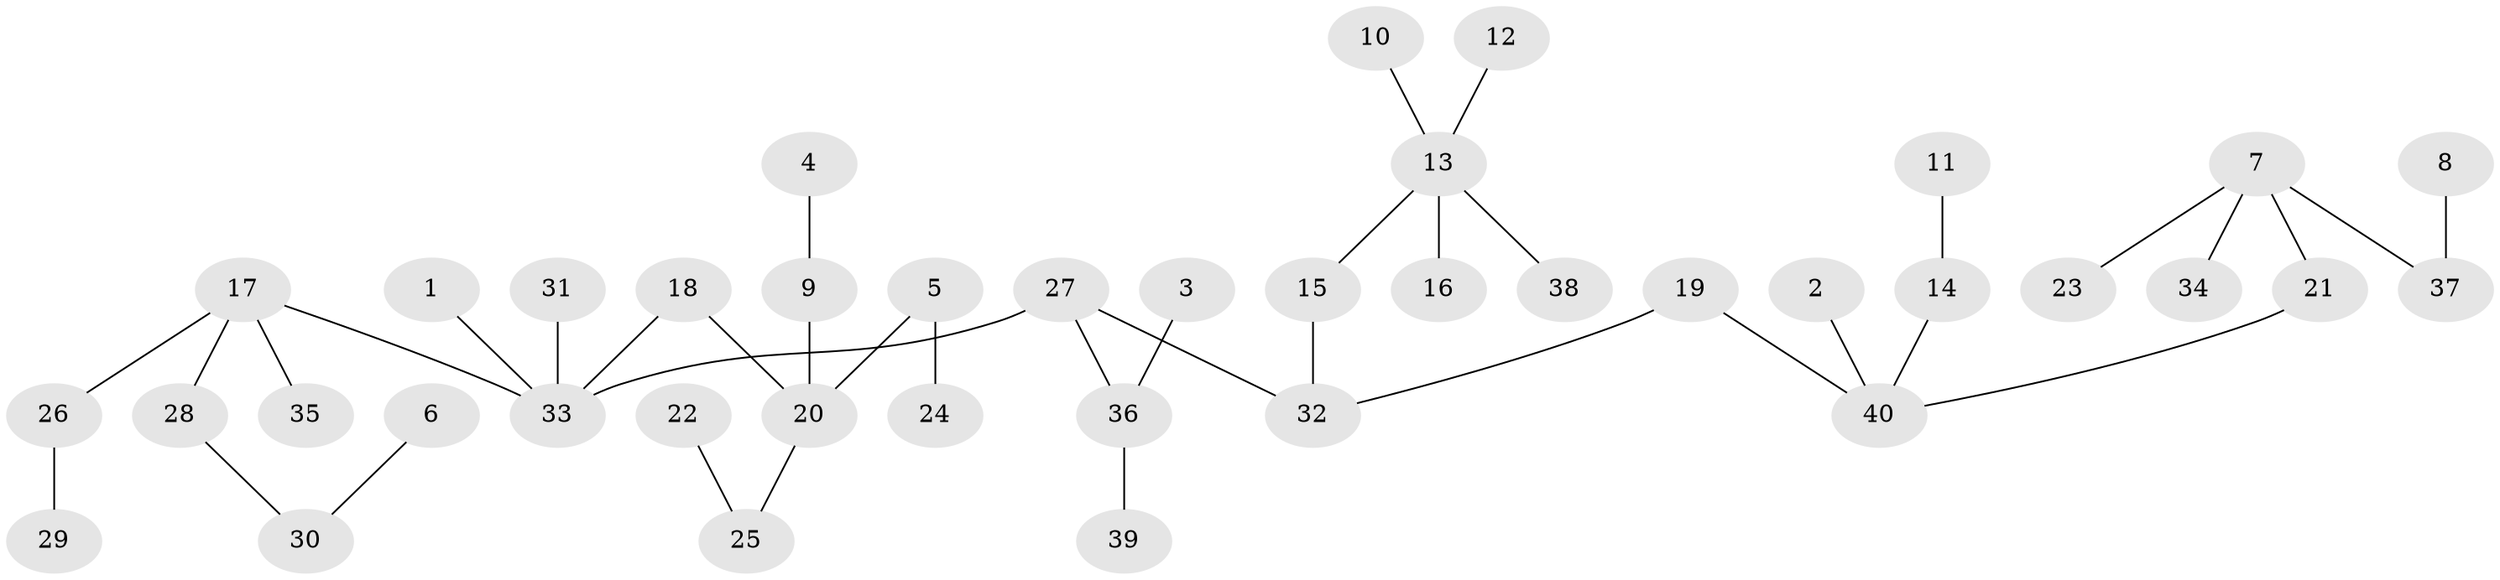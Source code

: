 // original degree distribution, {5: 0.03816793893129771, 2: 0.22137404580152673, 4: 0.08396946564885496, 3: 0.11450381679389313, 7: 0.015267175572519083, 1: 0.5190839694656488, 6: 0.007633587786259542}
// Generated by graph-tools (version 1.1) at 2025/37/03/04/25 23:37:23]
// undirected, 40 vertices, 39 edges
graph export_dot {
  node [color=gray90,style=filled];
  1;
  2;
  3;
  4;
  5;
  6;
  7;
  8;
  9;
  10;
  11;
  12;
  13;
  14;
  15;
  16;
  17;
  18;
  19;
  20;
  21;
  22;
  23;
  24;
  25;
  26;
  27;
  28;
  29;
  30;
  31;
  32;
  33;
  34;
  35;
  36;
  37;
  38;
  39;
  40;
  1 -- 33 [weight=1.0];
  2 -- 40 [weight=1.0];
  3 -- 36 [weight=1.0];
  4 -- 9 [weight=1.0];
  5 -- 20 [weight=1.0];
  5 -- 24 [weight=1.0];
  6 -- 30 [weight=1.0];
  7 -- 21 [weight=1.0];
  7 -- 23 [weight=1.0];
  7 -- 34 [weight=1.0];
  7 -- 37 [weight=1.0];
  8 -- 37 [weight=1.0];
  9 -- 20 [weight=1.0];
  10 -- 13 [weight=1.0];
  11 -- 14 [weight=1.0];
  12 -- 13 [weight=1.0];
  13 -- 15 [weight=1.0];
  13 -- 16 [weight=1.0];
  13 -- 38 [weight=1.0];
  14 -- 40 [weight=1.0];
  15 -- 32 [weight=1.0];
  17 -- 26 [weight=1.0];
  17 -- 28 [weight=1.0];
  17 -- 33 [weight=1.0];
  17 -- 35 [weight=1.0];
  18 -- 20 [weight=1.0];
  18 -- 33 [weight=1.0];
  19 -- 32 [weight=1.0];
  19 -- 40 [weight=1.0];
  20 -- 25 [weight=1.0];
  21 -- 40 [weight=1.0];
  22 -- 25 [weight=1.0];
  26 -- 29 [weight=1.0];
  27 -- 32 [weight=1.0];
  27 -- 33 [weight=1.0];
  27 -- 36 [weight=1.0];
  28 -- 30 [weight=1.0];
  31 -- 33 [weight=1.0];
  36 -- 39 [weight=1.0];
}
